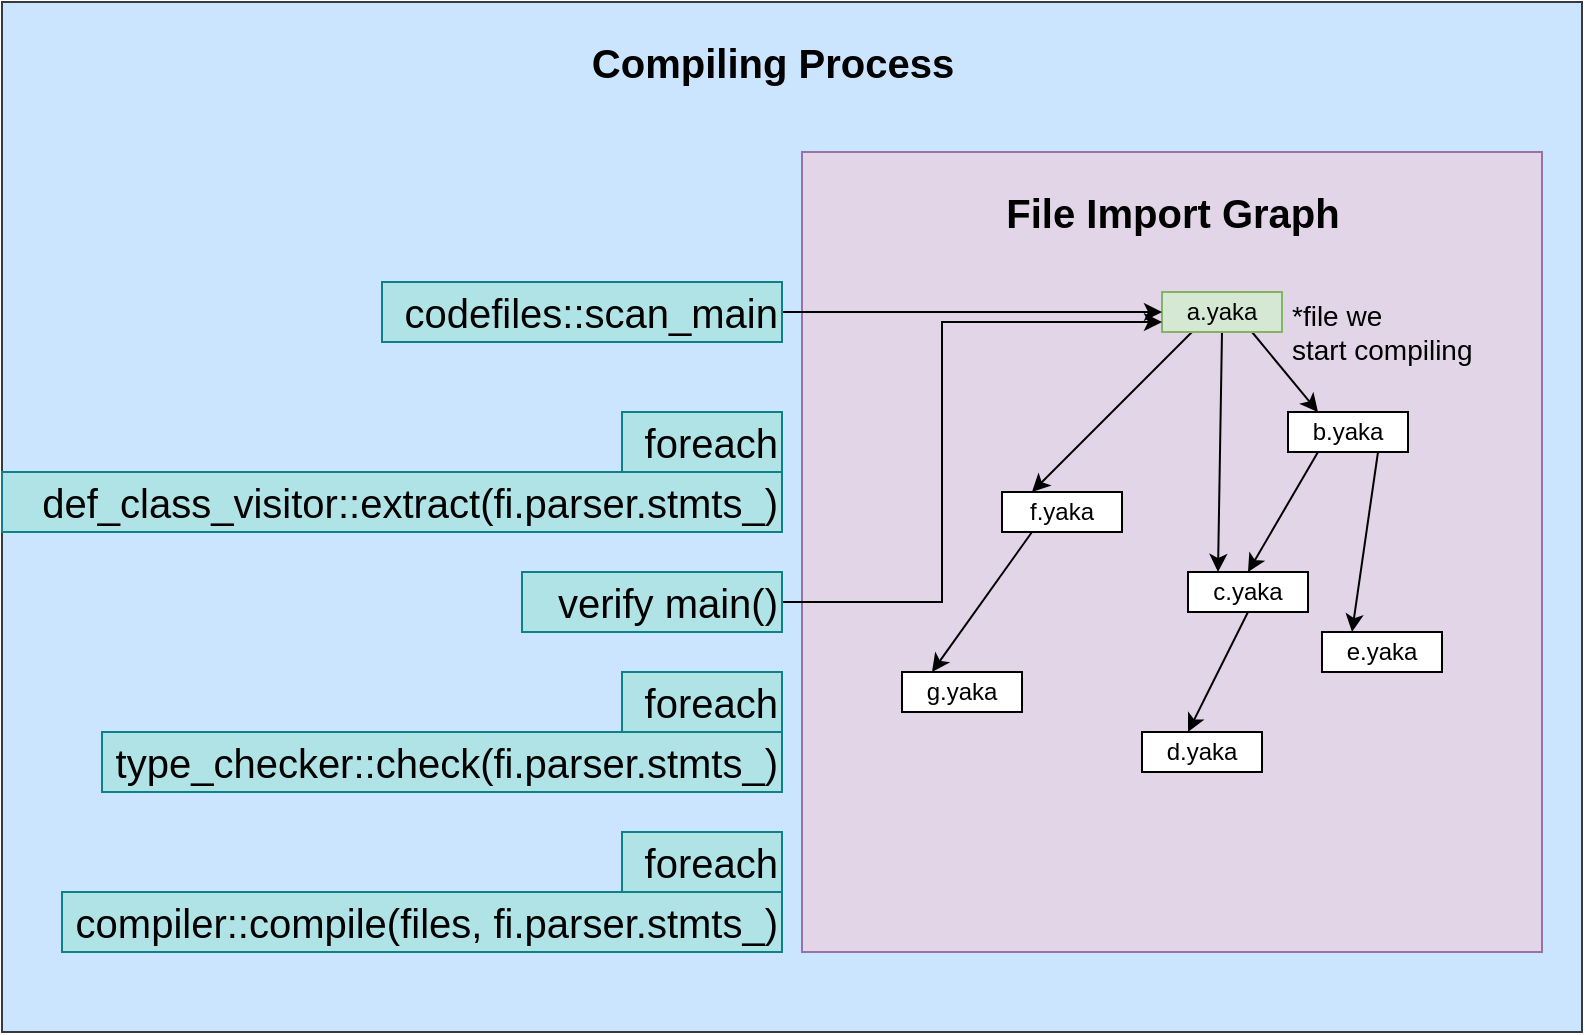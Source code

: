 <mxfile version="16.5.1" type="device"><diagram id="14GBQivz7mjfeuLCPBii" name="Page-1"><mxGraphModel dx="1794" dy="1800" grid="1" gridSize="10" guides="1" tooltips="1" connect="1" arrows="1" fold="1" page="1" pageScale="1" pageWidth="827" pageHeight="1169" math="0" shadow="0"><root><mxCell id="0"/><mxCell id="1" parent="0"/><mxCell id="lAU8JDvdjSvPd5hPck-U-38" value="" style="rounded=0;whiteSpace=wrap;html=1;fontSize=14;fillColor=#cce5ff;strokeColor=#36393d;" parent="1" vertex="1"><mxGeometry x="-808" y="-1140" width="790" height="515" as="geometry"/></mxCell><mxCell id="lAU8JDvdjSvPd5hPck-U-18" value="" style="rounded=0;whiteSpace=wrap;html=1;fillColor=#e1d5e7;strokeColor=#9673a6;" parent="1" vertex="1"><mxGeometry x="-408" y="-1065" width="370" height="400" as="geometry"/></mxCell><mxCell id="lAU8JDvdjSvPd5hPck-U-10" style="rounded=0;orthogonalLoop=1;jettySize=auto;html=1;exitX=0.25;exitY=1;exitDx=0;exitDy=0;entryX=0.25;entryY=0;entryDx=0;entryDy=0;" parent="1" source="lAU8JDvdjSvPd5hPck-U-1" target="lAU8JDvdjSvPd5hPck-U-4" edge="1"><mxGeometry relative="1" as="geometry"/></mxCell><mxCell id="lAU8JDvdjSvPd5hPck-U-12" style="edgeStyle=none;rounded=0;orthogonalLoop=1;jettySize=auto;html=1;exitX=0.75;exitY=1;exitDx=0;exitDy=0;entryX=0.25;entryY=0;entryDx=0;entryDy=0;" parent="1" source="lAU8JDvdjSvPd5hPck-U-1" target="lAU8JDvdjSvPd5hPck-U-2" edge="1"><mxGeometry relative="1" as="geometry"><mxPoint x="-210" y="-975" as="sourcePoint"/></mxGeometry></mxCell><mxCell id="lAU8JDvdjSvPd5hPck-U-13" style="edgeStyle=none;rounded=0;orthogonalLoop=1;jettySize=auto;html=1;exitX=0.5;exitY=1;exitDx=0;exitDy=0;entryX=0.25;entryY=0;entryDx=0;entryDy=0;" parent="1" source="lAU8JDvdjSvPd5hPck-U-1" target="lAU8JDvdjSvPd5hPck-U-3" edge="1"><mxGeometry relative="1" as="geometry"/></mxCell><mxCell id="lAU8JDvdjSvPd5hPck-U-1" value="a.yaka" style="rounded=0;whiteSpace=wrap;html=1;fillColor=#d5e8d4;strokeColor=#82b366;" parent="1" vertex="1"><mxGeometry x="-228" y="-995" width="60" height="20" as="geometry"/></mxCell><mxCell id="lAU8JDvdjSvPd5hPck-U-14" style="edgeStyle=none;rounded=0;orthogonalLoop=1;jettySize=auto;html=1;exitX=0.25;exitY=1;exitDx=0;exitDy=0;entryX=0.5;entryY=0;entryDx=0;entryDy=0;" parent="1" source="lAU8JDvdjSvPd5hPck-U-2" target="lAU8JDvdjSvPd5hPck-U-3" edge="1"><mxGeometry relative="1" as="geometry"/></mxCell><mxCell id="lAU8JDvdjSvPd5hPck-U-15" style="edgeStyle=none;rounded=0;orthogonalLoop=1;jettySize=auto;html=1;exitX=0.75;exitY=1;exitDx=0;exitDy=0;entryX=0.25;entryY=0;entryDx=0;entryDy=0;" parent="1" source="lAU8JDvdjSvPd5hPck-U-2" target="lAU8JDvdjSvPd5hPck-U-7" edge="1"><mxGeometry relative="1" as="geometry"/></mxCell><mxCell id="lAU8JDvdjSvPd5hPck-U-2" value="b.yaka" style="rounded=0;whiteSpace=wrap;html=1;" parent="1" vertex="1"><mxGeometry x="-165" y="-935" width="60" height="20" as="geometry"/></mxCell><mxCell id="lAU8JDvdjSvPd5hPck-U-16" style="edgeStyle=none;rounded=0;orthogonalLoop=1;jettySize=auto;html=1;exitX=0.5;exitY=1;exitDx=0;exitDy=0;entryX=0.5;entryY=0;entryDx=0;entryDy=0;" parent="1" source="lAU8JDvdjSvPd5hPck-U-3" edge="1"><mxGeometry relative="1" as="geometry"><mxPoint x="-215" y="-775" as="targetPoint"/></mxGeometry></mxCell><mxCell id="lAU8JDvdjSvPd5hPck-U-3" value="c.yaka" style="rounded=0;whiteSpace=wrap;html=1;" parent="1" vertex="1"><mxGeometry x="-215" y="-855" width="60" height="20" as="geometry"/></mxCell><mxCell id="lAU8JDvdjSvPd5hPck-U-11" style="edgeStyle=none;rounded=0;orthogonalLoop=1;jettySize=auto;html=1;exitX=0.25;exitY=1;exitDx=0;exitDy=0;entryX=0.25;entryY=0;entryDx=0;entryDy=0;" parent="1" source="lAU8JDvdjSvPd5hPck-U-4" target="lAU8JDvdjSvPd5hPck-U-9" edge="1"><mxGeometry relative="1" as="geometry"/></mxCell><mxCell id="lAU8JDvdjSvPd5hPck-U-4" value="f.yaka" style="rounded=0;whiteSpace=wrap;html=1;" parent="1" vertex="1"><mxGeometry x="-308" y="-895" width="60" height="20" as="geometry"/></mxCell><mxCell id="lAU8JDvdjSvPd5hPck-U-7" value="e.yaka" style="rounded=0;whiteSpace=wrap;html=1;" parent="1" vertex="1"><mxGeometry x="-148" y="-825" width="60" height="20" as="geometry"/></mxCell><mxCell id="lAU8JDvdjSvPd5hPck-U-8" value="d.yaka" style="rounded=0;whiteSpace=wrap;html=1;" parent="1" vertex="1"><mxGeometry x="-238" y="-775" width="60" height="20" as="geometry"/></mxCell><mxCell id="lAU8JDvdjSvPd5hPck-U-9" value="g.yaka" style="rounded=0;whiteSpace=wrap;html=1;" parent="1" vertex="1"><mxGeometry x="-358" y="-805" width="60" height="20" as="geometry"/></mxCell><mxCell id="lAU8JDvdjSvPd5hPck-U-20" value="File Import Graph" style="text;html=1;align=center;verticalAlign=middle;resizable=0;points=[];autosize=1;strokeColor=none;fillColor=none;fontColor=#000000;fontStyle=1;fontSize=20;" parent="1" vertex="1"><mxGeometry x="-313" y="-1050" width="180" height="30" as="geometry"/></mxCell><mxCell id="HhuA_YUwxGRpYu3Or_6C-5" style="edgeStyle=orthogonalEdgeStyle;rounded=0;orthogonalLoop=1;jettySize=auto;html=1;entryX=0;entryY=0.5;entryDx=0;entryDy=0;" edge="1" parent="1" source="lAU8JDvdjSvPd5hPck-U-21" target="lAU8JDvdjSvPd5hPck-U-1"><mxGeometry relative="1" as="geometry"/></mxCell><mxCell id="lAU8JDvdjSvPd5hPck-U-21" value="codefiles::scan_main" style="rounded=0;whiteSpace=wrap;html=1;fontSize=20;fillColor=#b0e3e6;strokeColor=#0e8088;align=right;" parent="1" vertex="1"><mxGeometry x="-618" y="-1000" width="200" height="30" as="geometry"/></mxCell><mxCell id="lAU8JDvdjSvPd5hPck-U-39" value="*file we &lt;br&gt;start compiling" style="text;html=1;align=left;verticalAlign=middle;resizable=0;points=[];autosize=1;strokeColor=none;fillColor=none;fontSize=14;fontColor=#000000;" parent="1" vertex="1"><mxGeometry x="-165" y="-995" width="110" height="40" as="geometry"/></mxCell><mxCell id="HhuA_YUwxGRpYu3Or_6C-6" value="def_class_visitor::extract(fi.parser.stmts_)" style="rounded=0;whiteSpace=wrap;html=1;fontSize=20;fillColor=#b0e3e6;strokeColor=#0e8088;align=right;" vertex="1" parent="1"><mxGeometry x="-808" y="-905" width="390" height="30" as="geometry"/></mxCell><mxCell id="HhuA_YUwxGRpYu3Or_6C-7" value="foreach" style="rounded=0;whiteSpace=wrap;html=1;fontSize=20;fillColor=#b0e3e6;strokeColor=#0e8088;align=right;" vertex="1" parent="1"><mxGeometry x="-498" y="-935" width="80" height="30" as="geometry"/></mxCell><mxCell id="HhuA_YUwxGRpYu3Or_6C-13" style="edgeStyle=orthogonalEdgeStyle;rounded=0;orthogonalLoop=1;jettySize=auto;html=1;entryX=0;entryY=0.75;entryDx=0;entryDy=0;" edge="1" parent="1" source="HhuA_YUwxGRpYu3Or_6C-8" target="lAU8JDvdjSvPd5hPck-U-1"><mxGeometry relative="1" as="geometry"><Array as="points"><mxPoint x="-338" y="-840"/><mxPoint x="-338" y="-980"/></Array></mxGeometry></mxCell><mxCell id="HhuA_YUwxGRpYu3Or_6C-8" value="verify main()" style="rounded=0;whiteSpace=wrap;html=1;fontSize=20;fillColor=#b0e3e6;strokeColor=#0e8088;align=right;" vertex="1" parent="1"><mxGeometry x="-548" y="-855" width="130" height="30" as="geometry"/></mxCell><mxCell id="HhuA_YUwxGRpYu3Or_6C-9" value="type_checker::check(fi.parser.stmts_)" style="rounded=0;whiteSpace=wrap;html=1;fontSize=20;fillColor=#b0e3e6;strokeColor=#0e8088;align=right;" vertex="1" parent="1"><mxGeometry x="-758" y="-775" width="340" height="30" as="geometry"/></mxCell><mxCell id="HhuA_YUwxGRpYu3Or_6C-10" value="foreach" style="rounded=0;whiteSpace=wrap;html=1;fontSize=20;fillColor=#b0e3e6;strokeColor=#0e8088;align=right;" vertex="1" parent="1"><mxGeometry x="-498" y="-805" width="80" height="30" as="geometry"/></mxCell><mxCell id="HhuA_YUwxGRpYu3Or_6C-11" value="compiler::compile(files, fi.parser.stmts_)" style="rounded=0;whiteSpace=wrap;html=1;fontSize=20;fillColor=#b0e3e6;strokeColor=#0e8088;align=right;" vertex="1" parent="1"><mxGeometry x="-778" y="-695" width="360" height="30" as="geometry"/></mxCell><mxCell id="HhuA_YUwxGRpYu3Or_6C-12" value="foreach" style="rounded=0;whiteSpace=wrap;html=1;fontSize=20;fillColor=#b0e3e6;strokeColor=#0e8088;align=right;" vertex="1" parent="1"><mxGeometry x="-498" y="-725" width="80" height="30" as="geometry"/></mxCell><mxCell id="HhuA_YUwxGRpYu3Or_6C-14" value="Compiling Process" style="text;html=1;align=center;verticalAlign=middle;resizable=0;points=[];autosize=1;strokeColor=none;fillColor=none;fontColor=#000000;fontStyle=1;fontSize=20;" vertex="1" parent="1"><mxGeometry x="-523" y="-1125" width="200" height="30" as="geometry"/></mxCell></root></mxGraphModel></diagram></mxfile>